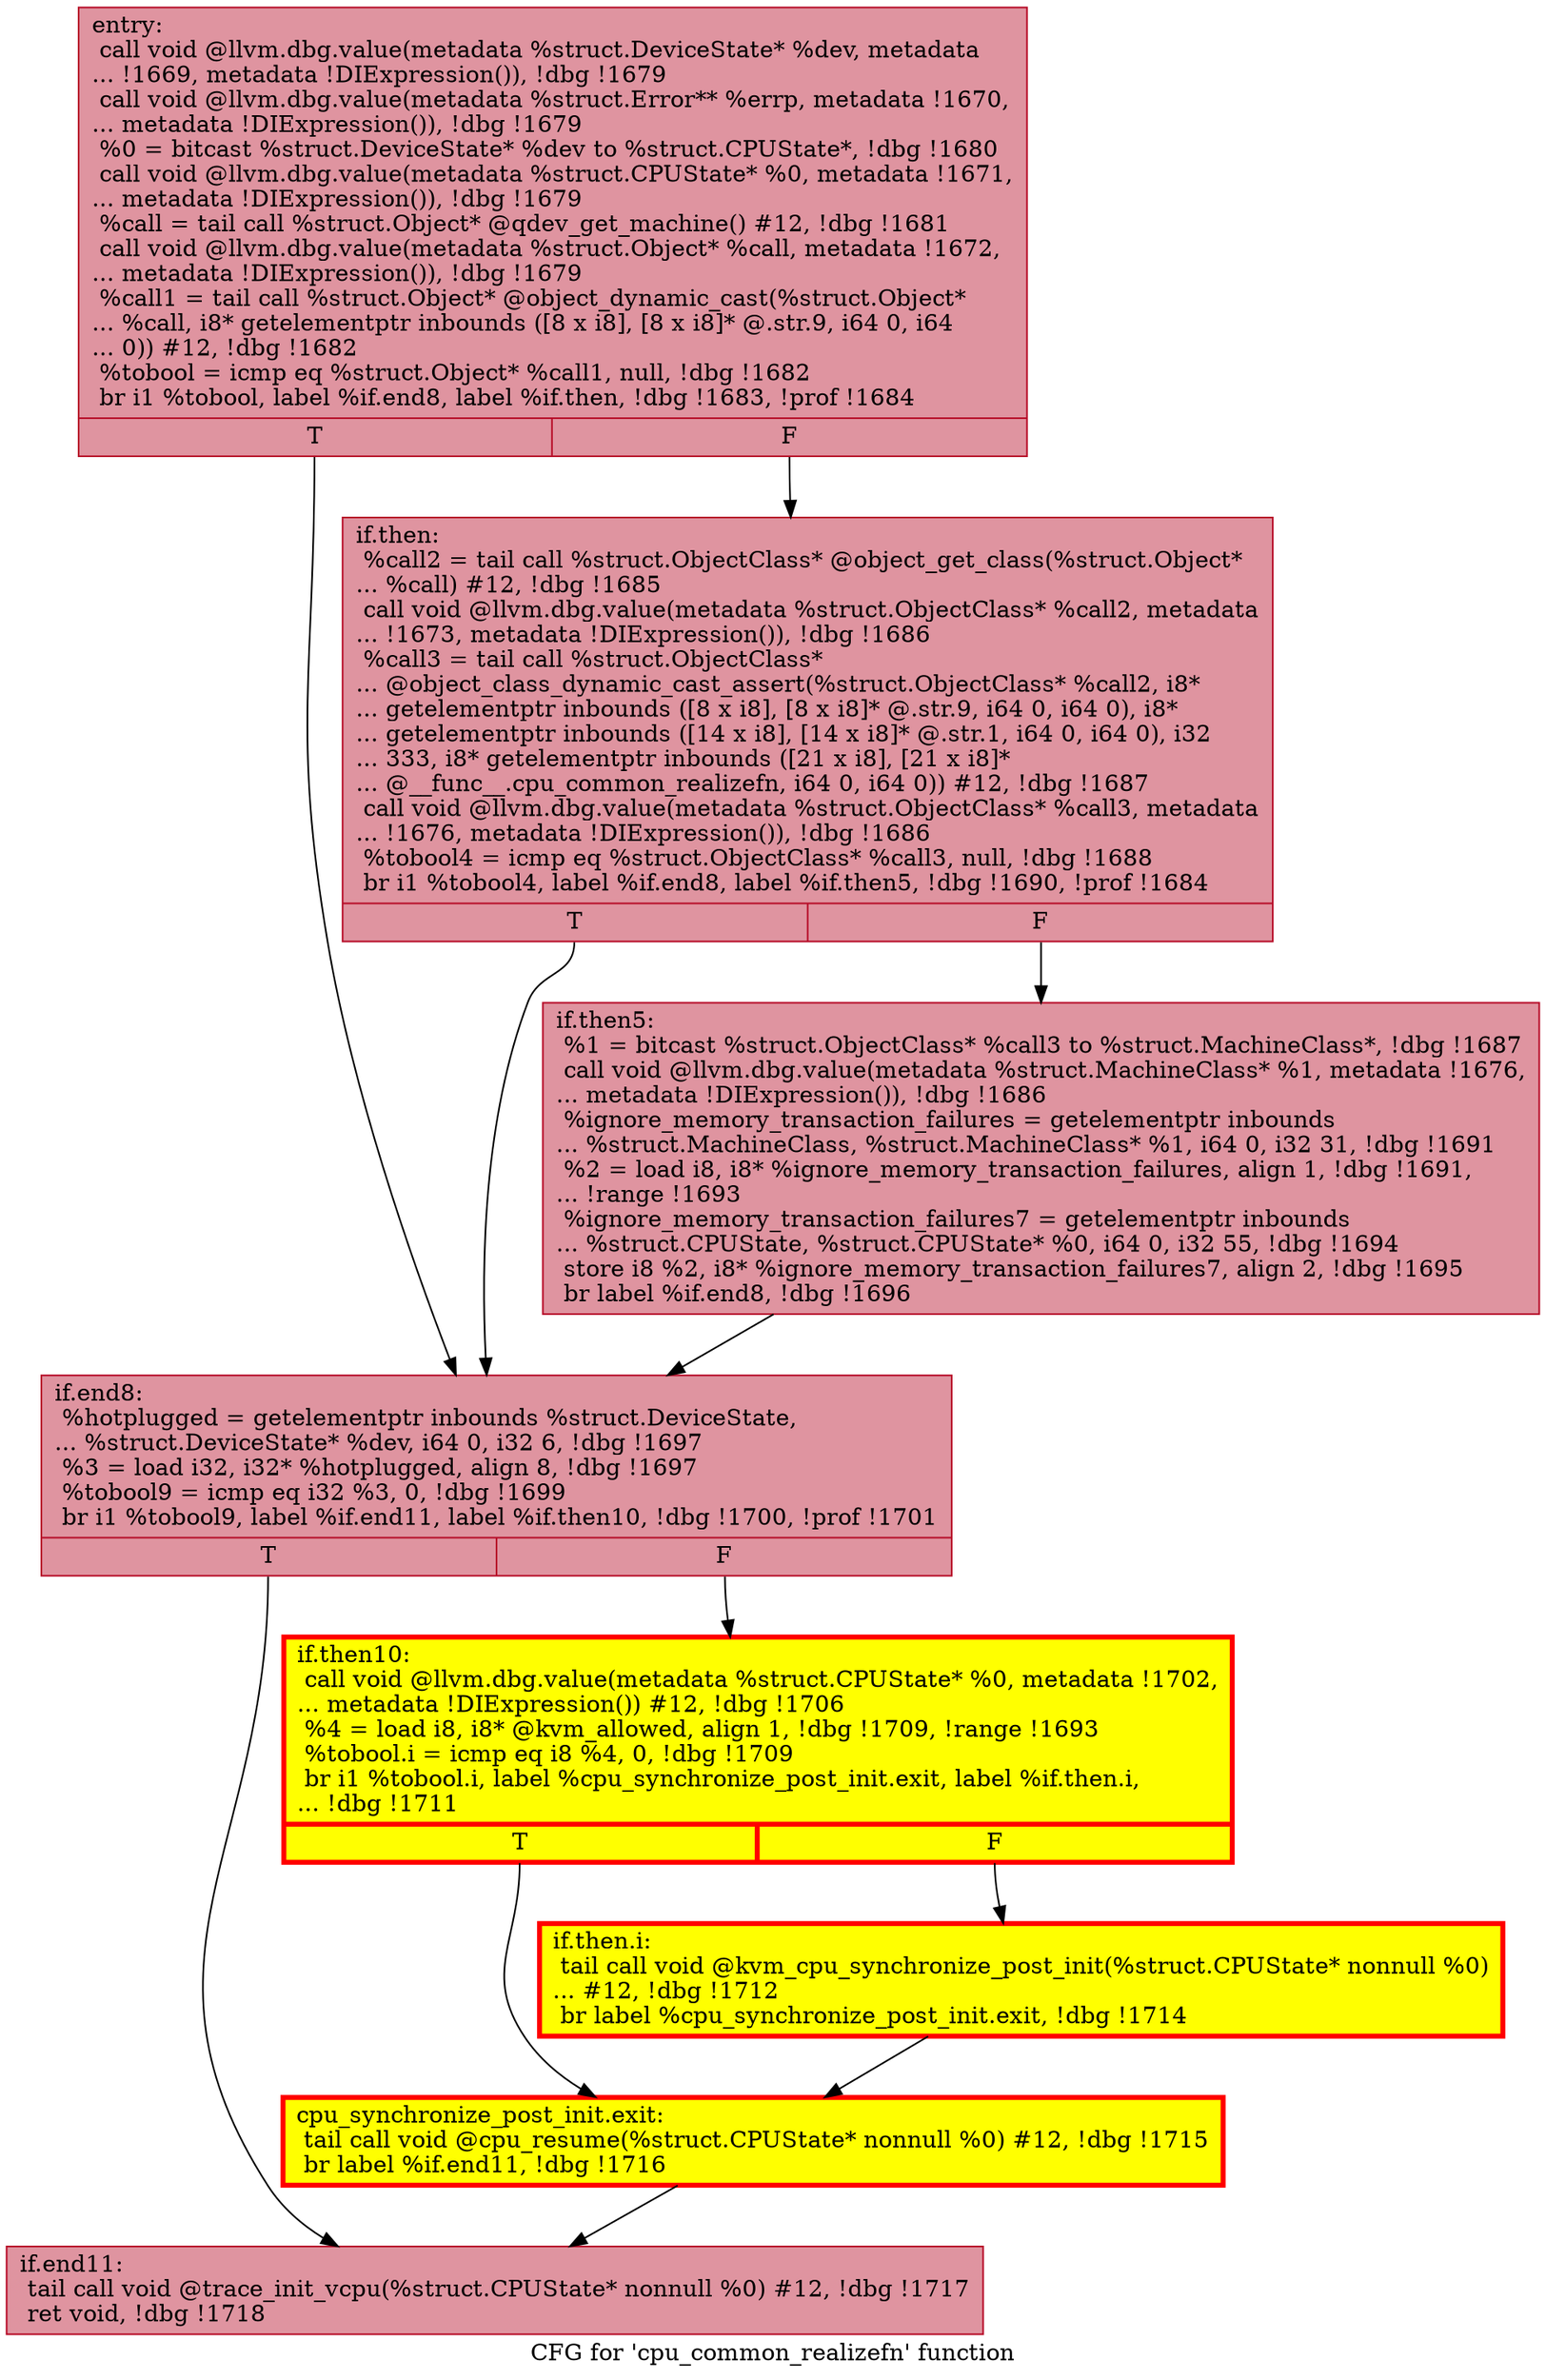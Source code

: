 digraph "CFG for 'cpu_common_realizefn' function" {
	label="CFG for 'cpu_common_realizefn' function";

	Node0x55d078b08910 [shape=record,color="#b70d28ff", style=filled, fillcolor="#b70d2870",label="{entry:\l  call void @llvm.dbg.value(metadata %struct.DeviceState* %dev, metadata\l... !1669, metadata !DIExpression()), !dbg !1679\l  call void @llvm.dbg.value(metadata %struct.Error** %errp, metadata !1670,\l... metadata !DIExpression()), !dbg !1679\l  %0 = bitcast %struct.DeviceState* %dev to %struct.CPUState*, !dbg !1680\l  call void @llvm.dbg.value(metadata %struct.CPUState* %0, metadata !1671,\l... metadata !DIExpression()), !dbg !1679\l  %call = tail call %struct.Object* @qdev_get_machine() #12, !dbg !1681\l  call void @llvm.dbg.value(metadata %struct.Object* %call, metadata !1672,\l... metadata !DIExpression()), !dbg !1679\l  %call1 = tail call %struct.Object* @object_dynamic_cast(%struct.Object*\l... %call, i8* getelementptr inbounds ([8 x i8], [8 x i8]* @.str.9, i64 0, i64\l... 0)) #12, !dbg !1682\l  %tobool = icmp eq %struct.Object* %call1, null, !dbg !1682\l  br i1 %tobool, label %if.end8, label %if.then, !dbg !1683, !prof !1684\l|{<s0>T|<s1>F}}"];
	Node0x55d078b08910:s0 -> Node0x55d0786c1960;
	Node0x55d078b08910:s1 -> Node0x55d0786c1910;
	Node0x55d0786c1910 [shape=record,color="#b70d28ff", style=filled, fillcolor="#b70d2870",label="{if.then:                                          \l  %call2 = tail call %struct.ObjectClass* @object_get_class(%struct.Object*\l... %call) #12, !dbg !1685\l  call void @llvm.dbg.value(metadata %struct.ObjectClass* %call2, metadata\l... !1673, metadata !DIExpression()), !dbg !1686\l  %call3 = tail call %struct.ObjectClass*\l... @object_class_dynamic_cast_assert(%struct.ObjectClass* %call2, i8*\l... getelementptr inbounds ([8 x i8], [8 x i8]* @.str.9, i64 0, i64 0), i8*\l... getelementptr inbounds ([14 x i8], [14 x i8]* @.str.1, i64 0, i64 0), i32\l... 333, i8* getelementptr inbounds ([21 x i8], [21 x i8]*\l... @__func__.cpu_common_realizefn, i64 0, i64 0)) #12, !dbg !1687\l  call void @llvm.dbg.value(metadata %struct.ObjectClass* %call3, metadata\l... !1676, metadata !DIExpression()), !dbg !1686\l  %tobool4 = icmp eq %struct.ObjectClass* %call3, null, !dbg !1688\l  br i1 %tobool4, label %if.end8, label %if.then5, !dbg !1690, !prof !1684\l|{<s0>T|<s1>F}}"];
	Node0x55d0786c1910:s0 -> Node0x55d0786c1960;
	Node0x55d0786c1910:s1 -> Node0x55d078b26cb0;
	Node0x55d078b26cb0 [shape=record,color="#b70d28ff", style=filled, fillcolor="#b70d2870",label="{if.then5:                                         \l  %1 = bitcast %struct.ObjectClass* %call3 to %struct.MachineClass*, !dbg !1687\l  call void @llvm.dbg.value(metadata %struct.MachineClass* %1, metadata !1676,\l... metadata !DIExpression()), !dbg !1686\l  %ignore_memory_transaction_failures = getelementptr inbounds\l... %struct.MachineClass, %struct.MachineClass* %1, i64 0, i32 31, !dbg !1691\l  %2 = load i8, i8* %ignore_memory_transaction_failures, align 1, !dbg !1691,\l... !range !1693\l  %ignore_memory_transaction_failures7 = getelementptr inbounds\l... %struct.CPUState, %struct.CPUState* %0, i64 0, i32 55, !dbg !1694\l  store i8 %2, i8* %ignore_memory_transaction_failures7, align 2, !dbg !1695\l  br label %if.end8, !dbg !1696\l}"];
	Node0x55d078b26cb0 -> Node0x55d0786c1960;
	Node0x55d0786c1960 [shape=record,color="#b70d28ff", style=filled, fillcolor="#b70d2870",label="{if.end8:                                          \l  %hotplugged = getelementptr inbounds %struct.DeviceState,\l... %struct.DeviceState* %dev, i64 0, i32 6, !dbg !1697\l  %3 = load i32, i32* %hotplugged, align 8, !dbg !1697\l  %tobool9 = icmp eq i32 %3, 0, !dbg !1699\l  br i1 %tobool9, label %if.end11, label %if.then10, !dbg !1700, !prof !1701\l|{<s0>T|<s1>F}}"];
	Node0x55d0786c1960:s0 -> Node0x55d078b27d70;
	Node0x55d0786c1960:s1 -> Node0x55d078b27d00;
	Node0x55d078b27d00 [shape=record,penwidth=3.0, style="filled", color="red", fillcolor="yellow",label="{if.then10:                                        \l  call void @llvm.dbg.value(metadata %struct.CPUState* %0, metadata !1702,\l... metadata !DIExpression()) #12, !dbg !1706\l  %4 = load i8, i8* @kvm_allowed, align 1, !dbg !1709, !range !1693\l  %tobool.i = icmp eq i8 %4, 0, !dbg !1709\l  br i1 %tobool.i, label %cpu_synchronize_post_init.exit, label %if.then.i,\l... !dbg !1711\l|{<s0>T|<s1>F}}"];
	Node0x55d078b27d00:s0 -> Node0x55d07894a4a0;
	Node0x55d078b27d00:s1 -> Node0x55d078aa4140;
	Node0x55d078aa4140 [shape=record,penwidth=3.0, style="filled", color="red", fillcolor="yellow",label="{if.then.i:                                        \l  tail call void @kvm_cpu_synchronize_post_init(%struct.CPUState* nonnull %0)\l... #12, !dbg !1712\l  br label %cpu_synchronize_post_init.exit, !dbg !1714\l}"];
	Node0x55d078aa4140 -> Node0x55d07894a4a0;
	Node0x55d07894a4a0 [shape=record,penwidth=3.0, style="filled", color="red", fillcolor="yellow",label="{cpu_synchronize_post_init.exit:                   \l  tail call void @cpu_resume(%struct.CPUState* nonnull %0) #12, !dbg !1715\l  br label %if.end11, !dbg !1716\l}"];
	Node0x55d07894a4a0 -> Node0x55d078b27d70;
	Node0x55d078b27d70 [shape=record,color="#b70d28ff", style=filled, fillcolor="#b70d2870",label="{if.end11:                                         \l  tail call void @trace_init_vcpu(%struct.CPUState* nonnull %0) #12, !dbg !1717\l  ret void, !dbg !1718\l}"];
}
